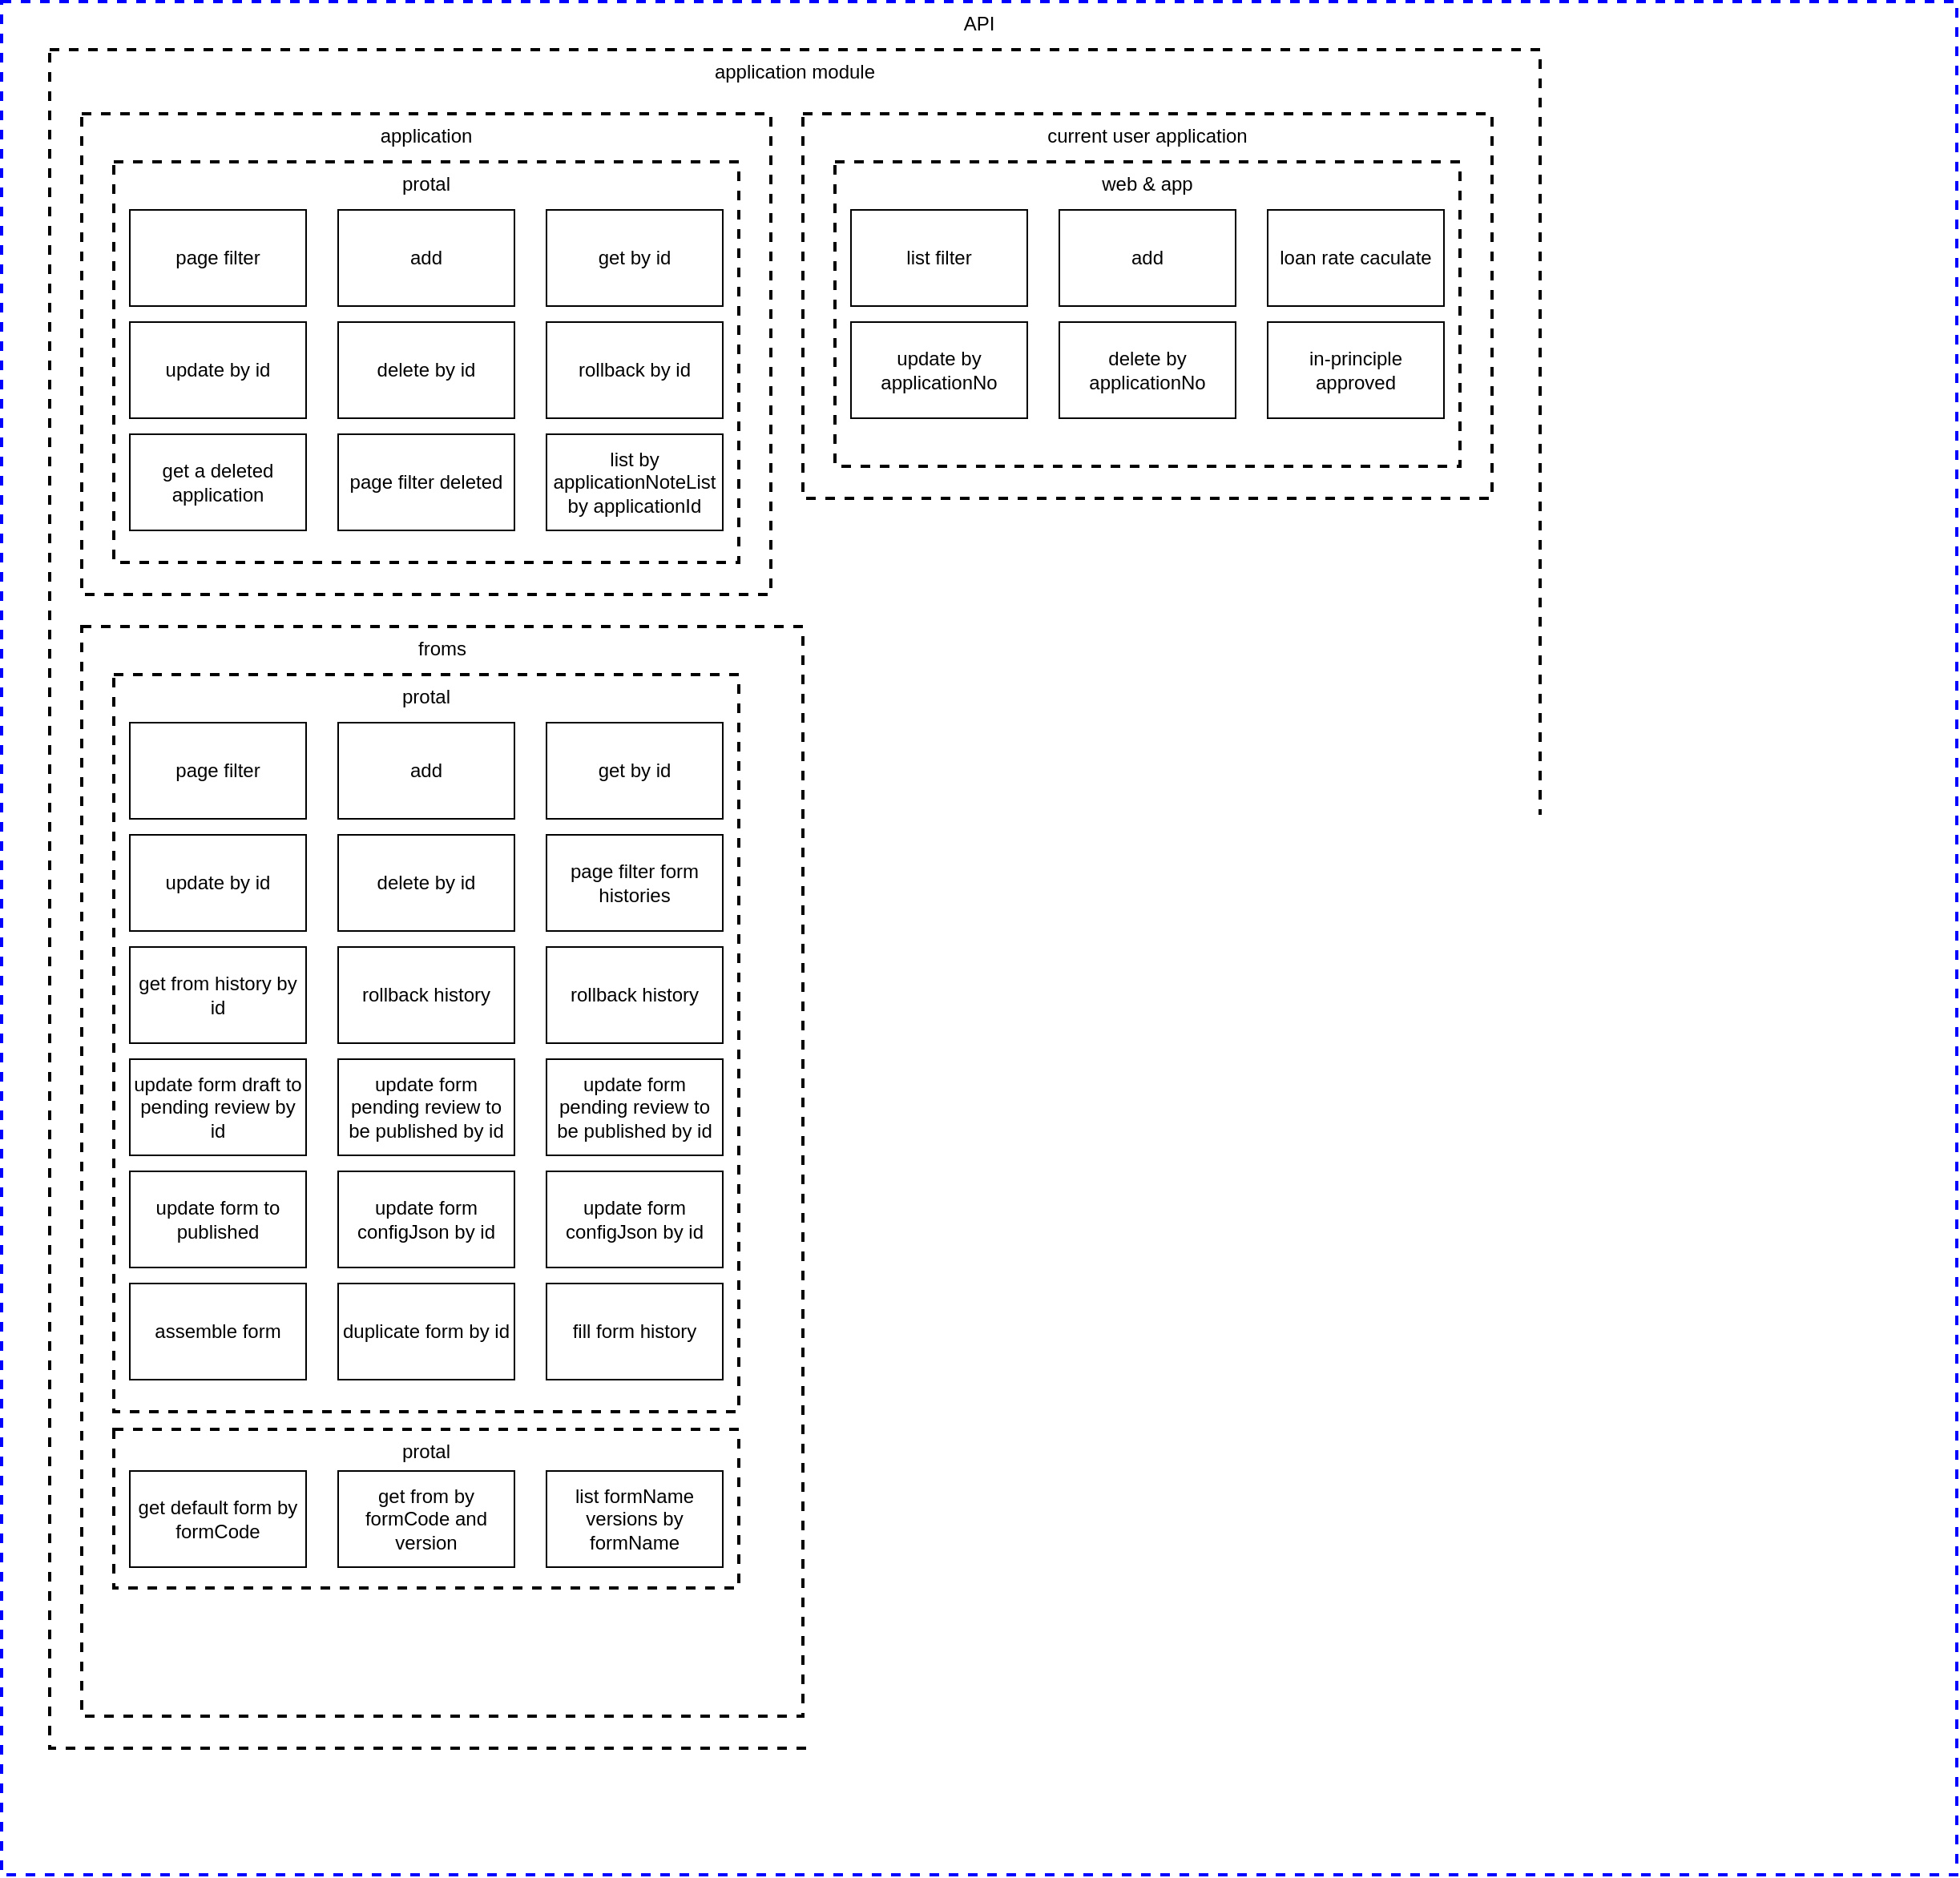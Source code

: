 <mxfile version="20.4.1" type="github">
  <diagram id="OInQUNuNO3AYRQuPPQoJ" name="第 1 页">
    <mxGraphModel dx="1407" dy="927" grid="1" gridSize="10" guides="1" tooltips="1" connect="1" arrows="1" fold="1" page="1" pageScale="1" pageWidth="1100" pageHeight="850" math="0" shadow="0">
      <root>
        <mxCell id="0" />
        <mxCell id="1" parent="0" />
        <mxCell id="x6n-TaQfmUCHtvgikXO5-33" value="&lt;span style=&quot;font-weight: 400;&quot;&gt;API&lt;/span&gt;" style="rounded=0;whiteSpace=wrap;html=1;dashed=1;strokeWidth=2;fillColor=none;verticalAlign=top;fontStyle=1;strokeColor=#0000FF;" parent="1" vertex="1">
          <mxGeometry x="20" y="20" width="1220" height="1169" as="geometry" />
        </mxCell>
        <mxCell id="1uEvt_R6zlW470bMk80g-108" value="&lt;span style=&quot;font-weight: 400;&quot;&gt;application&amp;nbsp;module&lt;/span&gt;" style="rounded=0;whiteSpace=wrap;html=1;dashed=1;strokeWidth=2;fillColor=none;verticalAlign=top;fontStyle=1" parent="1" vertex="1">
          <mxGeometry x="50" y="50" width="930" height="1060" as="geometry" />
        </mxCell>
        <mxCell id="O0PW9jx7jIYoNXfm1WO1-1" value="&lt;span style=&quot;font-weight: 400;&quot;&gt;application&lt;/span&gt;" style="rounded=0;whiteSpace=wrap;html=1;dashed=1;strokeWidth=2;fillColor=none;verticalAlign=top;fontStyle=1" vertex="1" parent="1">
          <mxGeometry x="70" y="90" width="430" height="300" as="geometry" />
        </mxCell>
        <mxCell id="O0PW9jx7jIYoNXfm1WO1-2" value="&lt;span style=&quot;font-weight: 400;&quot;&gt;protal&lt;/span&gt;" style="rounded=0;whiteSpace=wrap;html=1;dashed=1;strokeWidth=2;fillColor=none;verticalAlign=top;fontStyle=1" vertex="1" parent="1">
          <mxGeometry x="90" y="120" width="390" height="250" as="geometry" />
        </mxCell>
        <mxCell id="O0PW9jx7jIYoNXfm1WO1-3" value="page filter" style="rounded=0;whiteSpace=wrap;html=1;fontColor=#000000;fillColor=none;" vertex="1" parent="1">
          <mxGeometry x="100" y="150" width="110" height="60" as="geometry" />
        </mxCell>
        <mxCell id="O0PW9jx7jIYoNXfm1WO1-4" value="add" style="rounded=0;whiteSpace=wrap;html=1;fontColor=#000000;fillColor=none;" vertex="1" parent="1">
          <mxGeometry x="230" y="150" width="110" height="60" as="geometry" />
        </mxCell>
        <mxCell id="O0PW9jx7jIYoNXfm1WO1-5" value="page filter deleted" style="rounded=0;whiteSpace=wrap;html=1;fontColor=#000000;fillColor=none;" vertex="1" parent="1">
          <mxGeometry x="230" y="290" width="110" height="60" as="geometry" />
        </mxCell>
        <mxCell id="O0PW9jx7jIYoNXfm1WO1-6" value="get a deleted application" style="rounded=0;whiteSpace=wrap;html=1;fontColor=#000000;fillColor=none;" vertex="1" parent="1">
          <mxGeometry x="100" y="290" width="110" height="60" as="geometry" />
        </mxCell>
        <mxCell id="O0PW9jx7jIYoNXfm1WO1-7" value="get by id" style="rounded=0;whiteSpace=wrap;html=1;fontColor=#000000;fillColor=none;" vertex="1" parent="1">
          <mxGeometry x="360" y="150" width="110" height="60" as="geometry" />
        </mxCell>
        <mxCell id="O0PW9jx7jIYoNXfm1WO1-8" value="rollback by id" style="rounded=0;whiteSpace=wrap;html=1;fontColor=#000000;fillColor=none;" vertex="1" parent="1">
          <mxGeometry x="360" y="220" width="110" height="60" as="geometry" />
        </mxCell>
        <mxCell id="O0PW9jx7jIYoNXfm1WO1-9" value="update by id" style="rounded=0;whiteSpace=wrap;html=1;fontColor=#000000;fillColor=none;" vertex="1" parent="1">
          <mxGeometry x="100" y="220" width="110" height="60" as="geometry" />
        </mxCell>
        <mxCell id="O0PW9jx7jIYoNXfm1WO1-10" value="delete by id" style="rounded=0;whiteSpace=wrap;html=1;fontColor=#000000;fillColor=none;" vertex="1" parent="1">
          <mxGeometry x="230" y="220" width="110" height="60" as="geometry" />
        </mxCell>
        <mxCell id="O0PW9jx7jIYoNXfm1WO1-11" value="list by applicationNoteList by applicationId" style="rounded=0;whiteSpace=wrap;html=1;fontColor=#000000;fillColor=none;" vertex="1" parent="1">
          <mxGeometry x="360" y="290" width="110" height="60" as="geometry" />
        </mxCell>
        <mxCell id="O0PW9jx7jIYoNXfm1WO1-15" value="&lt;span style=&quot;font-weight: 400;&quot;&gt;current user application&lt;/span&gt;" style="rounded=0;whiteSpace=wrap;html=1;dashed=1;strokeWidth=2;fillColor=none;verticalAlign=top;fontStyle=1" vertex="1" parent="1">
          <mxGeometry x="520" y="90" width="430" height="240" as="geometry" />
        </mxCell>
        <mxCell id="O0PW9jx7jIYoNXfm1WO1-16" value="&lt;span style=&quot;font-weight: 400;&quot;&gt;web &amp;amp; app&lt;/span&gt;" style="rounded=0;whiteSpace=wrap;html=1;dashed=1;strokeWidth=2;fillColor=none;verticalAlign=top;fontStyle=1" vertex="1" parent="1">
          <mxGeometry x="540" y="120" width="390" height="190" as="geometry" />
        </mxCell>
        <mxCell id="O0PW9jx7jIYoNXfm1WO1-17" value="list filter" style="rounded=0;whiteSpace=wrap;html=1;fontColor=#000000;fillColor=none;" vertex="1" parent="1">
          <mxGeometry x="550" y="150" width="110" height="60" as="geometry" />
        </mxCell>
        <mxCell id="O0PW9jx7jIYoNXfm1WO1-18" value="add" style="rounded=0;whiteSpace=wrap;html=1;fontColor=#000000;fillColor=none;" vertex="1" parent="1">
          <mxGeometry x="680" y="150" width="110" height="60" as="geometry" />
        </mxCell>
        <mxCell id="O0PW9jx7jIYoNXfm1WO1-19" value="loan rate caculate" style="rounded=0;whiteSpace=wrap;html=1;fontColor=#000000;fillColor=none;" vertex="1" parent="1">
          <mxGeometry x="810" y="150" width="110" height="60" as="geometry" />
        </mxCell>
        <mxCell id="O0PW9jx7jIYoNXfm1WO1-20" value="update by applicationNo" style="rounded=0;whiteSpace=wrap;html=1;fontColor=#000000;fillColor=none;" vertex="1" parent="1">
          <mxGeometry x="550" y="220" width="110" height="60" as="geometry" />
        </mxCell>
        <mxCell id="O0PW9jx7jIYoNXfm1WO1-24" value="delete by applicationNo" style="rounded=0;whiteSpace=wrap;html=1;fontColor=#000000;fillColor=none;" vertex="1" parent="1">
          <mxGeometry x="680" y="220" width="110" height="60" as="geometry" />
        </mxCell>
        <mxCell id="O0PW9jx7jIYoNXfm1WO1-26" value="in-principle approved" style="rounded=0;whiteSpace=wrap;html=1;fontColor=#000000;fillColor=none;" vertex="1" parent="1">
          <mxGeometry x="810" y="220" width="110" height="60" as="geometry" />
        </mxCell>
        <mxCell id="O0PW9jx7jIYoNXfm1WO1-27" value="&lt;span style=&quot;font-weight: 400;&quot;&gt;froms&lt;/span&gt;" style="rounded=0;whiteSpace=wrap;html=1;dashed=1;strokeWidth=2;fillColor=none;verticalAlign=top;fontStyle=1" vertex="1" parent="1">
          <mxGeometry x="70" y="410" width="450" height="680" as="geometry" />
        </mxCell>
        <mxCell id="O0PW9jx7jIYoNXfm1WO1-28" value="&lt;span style=&quot;font-weight: 400;&quot;&gt;protal&lt;/span&gt;" style="rounded=0;whiteSpace=wrap;html=1;dashed=1;strokeWidth=2;fillColor=none;verticalAlign=top;fontStyle=1" vertex="1" parent="1">
          <mxGeometry x="90" y="440" width="390" height="460" as="geometry" />
        </mxCell>
        <mxCell id="O0PW9jx7jIYoNXfm1WO1-29" value="page filter" style="rounded=0;whiteSpace=wrap;html=1;fontColor=#000000;fillColor=none;" vertex="1" parent="1">
          <mxGeometry x="100" y="470" width="110" height="60" as="geometry" />
        </mxCell>
        <mxCell id="O0PW9jx7jIYoNXfm1WO1-30" value="add" style="rounded=0;whiteSpace=wrap;html=1;fontColor=#000000;fillColor=none;" vertex="1" parent="1">
          <mxGeometry x="230" y="470" width="110" height="60" as="geometry" />
        </mxCell>
        <mxCell id="O0PW9jx7jIYoNXfm1WO1-33" value="get by id" style="rounded=0;whiteSpace=wrap;html=1;fontColor=#000000;fillColor=none;" vertex="1" parent="1">
          <mxGeometry x="360" y="470" width="110" height="60" as="geometry" />
        </mxCell>
        <mxCell id="O0PW9jx7jIYoNXfm1WO1-34" value="get from history by id" style="rounded=0;whiteSpace=wrap;html=1;fontColor=#000000;fillColor=none;" vertex="1" parent="1">
          <mxGeometry x="100" y="610" width="110" height="60" as="geometry" />
        </mxCell>
        <mxCell id="O0PW9jx7jIYoNXfm1WO1-35" value="update by id" style="rounded=0;whiteSpace=wrap;html=1;fontColor=#000000;fillColor=none;" vertex="1" parent="1">
          <mxGeometry x="100" y="540" width="110" height="60" as="geometry" />
        </mxCell>
        <mxCell id="O0PW9jx7jIYoNXfm1WO1-36" value="delete by id" style="rounded=0;whiteSpace=wrap;html=1;fontColor=#000000;fillColor=none;" vertex="1" parent="1">
          <mxGeometry x="230" y="540" width="110" height="60" as="geometry" />
        </mxCell>
        <mxCell id="O0PW9jx7jIYoNXfm1WO1-37" value="page filter form histories" style="rounded=0;whiteSpace=wrap;html=1;fontColor=#000000;fillColor=none;" vertex="1" parent="1">
          <mxGeometry x="360" y="540" width="110" height="60" as="geometry" />
        </mxCell>
        <mxCell id="O0PW9jx7jIYoNXfm1WO1-38" value="rollback history" style="rounded=0;whiteSpace=wrap;html=1;fontColor=#000000;fillColor=none;" vertex="1" parent="1">
          <mxGeometry x="230" y="610" width="110" height="60" as="geometry" />
        </mxCell>
        <mxCell id="O0PW9jx7jIYoNXfm1WO1-39" value="rollback history" style="rounded=0;whiteSpace=wrap;html=1;fontColor=#000000;fillColor=none;" vertex="1" parent="1">
          <mxGeometry x="360" y="610" width="110" height="60" as="geometry" />
        </mxCell>
        <mxCell id="O0PW9jx7jIYoNXfm1WO1-40" value="update form draft to pending review by id" style="rounded=0;whiteSpace=wrap;html=1;fontColor=#000000;fillColor=none;" vertex="1" parent="1">
          <mxGeometry x="100" y="680" width="110" height="60" as="geometry" />
        </mxCell>
        <mxCell id="O0PW9jx7jIYoNXfm1WO1-41" value="update form pending review to be published by id" style="rounded=0;whiteSpace=wrap;html=1;fontColor=#000000;fillColor=none;" vertex="1" parent="1">
          <mxGeometry x="230" y="680" width="110" height="60" as="geometry" />
        </mxCell>
        <mxCell id="O0PW9jx7jIYoNXfm1WO1-42" value="update form pending review to be published by id" style="rounded=0;whiteSpace=wrap;html=1;fontColor=#000000;fillColor=none;" vertex="1" parent="1">
          <mxGeometry x="360" y="680" width="110" height="60" as="geometry" />
        </mxCell>
        <mxCell id="O0PW9jx7jIYoNXfm1WO1-43" value="update form to published" style="rounded=0;whiteSpace=wrap;html=1;fontColor=#000000;fillColor=none;" vertex="1" parent="1">
          <mxGeometry x="100" y="750" width="110" height="60" as="geometry" />
        </mxCell>
        <mxCell id="O0PW9jx7jIYoNXfm1WO1-44" value="update form configJson by id" style="rounded=0;whiteSpace=wrap;html=1;fontColor=#000000;fillColor=none;" vertex="1" parent="1">
          <mxGeometry x="230" y="750" width="110" height="60" as="geometry" />
        </mxCell>
        <mxCell id="O0PW9jx7jIYoNXfm1WO1-45" value="update form configJson by id" style="rounded=0;whiteSpace=wrap;html=1;fontColor=#000000;fillColor=none;" vertex="1" parent="1">
          <mxGeometry x="360" y="750" width="110" height="60" as="geometry" />
        </mxCell>
        <mxCell id="O0PW9jx7jIYoNXfm1WO1-46" value="assemble form" style="rounded=0;whiteSpace=wrap;html=1;fontColor=#000000;fillColor=none;" vertex="1" parent="1">
          <mxGeometry x="100" y="820" width="110" height="60" as="geometry" />
        </mxCell>
        <mxCell id="O0PW9jx7jIYoNXfm1WO1-47" value="duplicate form by id" style="rounded=0;whiteSpace=wrap;html=1;fontColor=#000000;fillColor=none;" vertex="1" parent="1">
          <mxGeometry x="230" y="820" width="110" height="60" as="geometry" />
        </mxCell>
        <mxCell id="O0PW9jx7jIYoNXfm1WO1-48" value="fill form history" style="rounded=0;whiteSpace=wrap;html=1;fontColor=#000000;fillColor=none;" vertex="1" parent="1">
          <mxGeometry x="360" y="820" width="110" height="60" as="geometry" />
        </mxCell>
        <mxCell id="O0PW9jx7jIYoNXfm1WO1-50" value="&lt;span style=&quot;font-weight: 400;&quot;&gt;protal&lt;/span&gt;" style="rounded=0;whiteSpace=wrap;html=1;dashed=1;strokeWidth=2;fillColor=none;verticalAlign=top;fontStyle=1" vertex="1" parent="1">
          <mxGeometry x="90" y="911" width="390" height="99" as="geometry" />
        </mxCell>
        <mxCell id="O0PW9jx7jIYoNXfm1WO1-54" value="get default form by formCode" style="rounded=0;whiteSpace=wrap;html=1;fontColor=#000000;fillColor=none;" vertex="1" parent="1">
          <mxGeometry x="100" y="937" width="110" height="60" as="geometry" />
        </mxCell>
        <mxCell id="O0PW9jx7jIYoNXfm1WO1-55" value="get from by formCode and version" style="rounded=0;whiteSpace=wrap;html=1;fontColor=#000000;fillColor=none;" vertex="1" parent="1">
          <mxGeometry x="230" y="937" width="110" height="60" as="geometry" />
        </mxCell>
        <mxCell id="O0PW9jx7jIYoNXfm1WO1-56" value="list formName versions by formName" style="rounded=0;whiteSpace=wrap;html=1;fontColor=#000000;fillColor=none;" vertex="1" parent="1">
          <mxGeometry x="360" y="937" width="110" height="60" as="geometry" />
        </mxCell>
      </root>
    </mxGraphModel>
  </diagram>
</mxfile>
